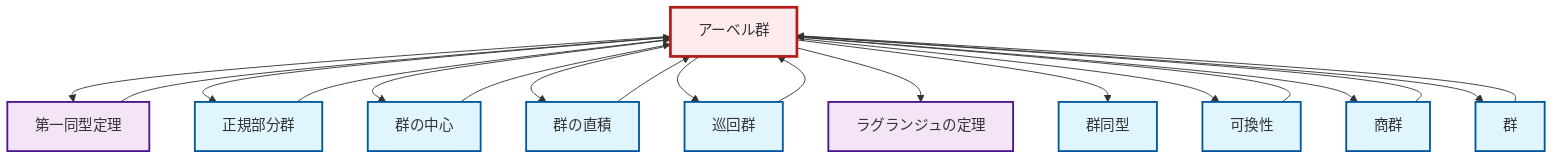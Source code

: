 graph TD
    classDef definition fill:#e1f5fe,stroke:#01579b,stroke-width:2px
    classDef theorem fill:#f3e5f5,stroke:#4a148c,stroke-width:2px
    classDef axiom fill:#fff3e0,stroke:#e65100,stroke-width:2px
    classDef example fill:#e8f5e9,stroke:#1b5e20,stroke-width:2px
    classDef current fill:#ffebee,stroke:#b71c1c,stroke-width:3px
    def-abelian-group["アーベル群"]:::definition
    def-normal-subgroup["正規部分群"]:::definition
    def-center-of-group["群の中心"]:::definition
    def-commutativity["可換性"]:::definition
    def-isomorphism["群同型"]:::definition
    thm-first-isomorphism["第一同型定理"]:::theorem
    def-group["群"]:::definition
    def-direct-product["群の直積"]:::definition
    def-quotient-group["商群"]:::definition
    def-cyclic-group["巡回群"]:::definition
    thm-lagrange["ラグランジュの定理"]:::theorem
    def-center-of-group --> def-abelian-group
    def-abelian-group --> thm-first-isomorphism
    def-normal-subgroup --> def-abelian-group
    def-abelian-group --> def-normal-subgroup
    def-abelian-group --> def-center-of-group
    def-abelian-group --> def-direct-product
    thm-first-isomorphism --> def-abelian-group
    def-abelian-group --> def-cyclic-group
    def-abelian-group --> thm-lagrange
    def-commutativity --> def-abelian-group
    def-quotient-group --> def-abelian-group
    def-abelian-group --> def-isomorphism
    def-group --> def-abelian-group
    def-direct-product --> def-abelian-group
    def-cyclic-group --> def-abelian-group
    def-abelian-group --> def-commutativity
    def-abelian-group --> def-quotient-group
    def-abelian-group --> def-group
    class def-abelian-group current